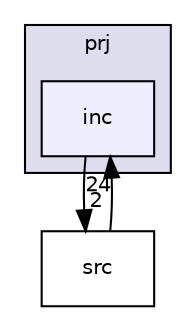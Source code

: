 digraph "inc" {
  compound=true
  node [ fontsize="10", fontname="Helvetica"];
  edge [ labelfontsize="10", labelfontname="Helvetica"];
  subgraph clusterdir_4aa64b0872d36146e049722e293482e3 {
    graph [ bgcolor="#ddddee", pencolor="black", label="prj" fontname="Helvetica", fontsize="10", URL="dir_4aa64b0872d36146e049722e293482e3.html"]
  dir_72345776cd6700fb0dedb8f1faaa0c00 [shape=box, label="inc", style="filled", fillcolor="#eeeeff", pencolor="black", URL="dir_72345776cd6700fb0dedb8f1faaa0c00.html"];
  }
  dir_400757c3a0df52e783ed9699284f29ce [shape=box label="src" URL="dir_400757c3a0df52e783ed9699284f29ce.html"];
  dir_72345776cd6700fb0dedb8f1faaa0c00->dir_400757c3a0df52e783ed9699284f29ce [headlabel="2", labeldistance=1.5 headhref="dir_000002_000001.html"];
  dir_400757c3a0df52e783ed9699284f29ce->dir_72345776cd6700fb0dedb8f1faaa0c00 [headlabel="24", labeldistance=1.5 headhref="dir_000001_000002.html"];
}
